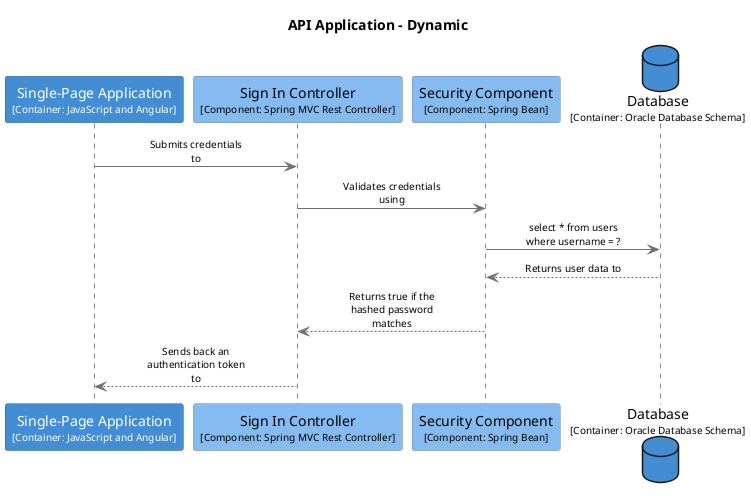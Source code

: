 @startuml
set separator none
title API Application - Dynamic

skinparam {
  shadowing false
  arrowFontSize 10
  defaultTextAlignment center
  wrapWidth 200
  maxMessageSize 100
}

hide stereotype

skinparam sequenceParticipant<<InternetBankingSystem.Database>> {
  BackgroundColor #438dd5
  FontColor #ffffff
  BorderColor #2e6295
}
skinparam sequenceParticipant<<InternetBankingSystem.APIApplication.SecurityComponent>> {
  BackgroundColor #85bbf0
  FontColor #000000
  BorderColor #5d82a8
}
skinparam sequenceParticipant<<InternetBankingSystem.APIApplication.SignInController>> {
  BackgroundColor #85bbf0
  FontColor #000000
  BorderColor #5d82a8
}
skinparam sequenceParticipant<<InternetBankingSystem.SinglePageApplication>> {
  BackgroundColor #438dd5
  FontColor #ffffff
  BorderColor #2e6295
}

participant "Single-Page Application\n<size:10>[Container: JavaScript and Angular]</size>" as InternetBankingSystem.SinglePageApplication <<InternetBankingSystem.SinglePageApplication>> #438dd5
participant "Sign In Controller\n<size:10>[Component: Spring MVC Rest Controller]</size>" as InternetBankingSystem.APIApplication.SignInController <<InternetBankingSystem.APIApplication.SignInController>> #85bbf0
participant "Security Component\n<size:10>[Component: Spring Bean]</size>" as InternetBankingSystem.APIApplication.SecurityComponent <<InternetBankingSystem.APIApplication.SecurityComponent>> #85bbf0
database "Database\n<size:10>[Container: Oracle Database Schema]</size>" as InternetBankingSystem.Database <<InternetBankingSystem.Database>> #438dd5
InternetBankingSystem.SinglePageApplication -[#707070]> InternetBankingSystem.APIApplication.SignInController : Submits credentials to
InternetBankingSystem.APIApplication.SignInController -[#707070]> InternetBankingSystem.APIApplication.SecurityComponent : Validates credentials using
InternetBankingSystem.APIApplication.SecurityComponent -[#707070]> InternetBankingSystem.Database : select * from users where username = ?
InternetBankingSystem.APIApplication.SecurityComponent <-[#707070]- InternetBankingSystem.Database : Returns user data to
InternetBankingSystem.APIApplication.SignInController <-[#707070]- InternetBankingSystem.APIApplication.SecurityComponent : Returns true if the hashed password matches
InternetBankingSystem.SinglePageApplication <-[#707070]- InternetBankingSystem.APIApplication.SignInController : Sends back an authentication token to
@enduml